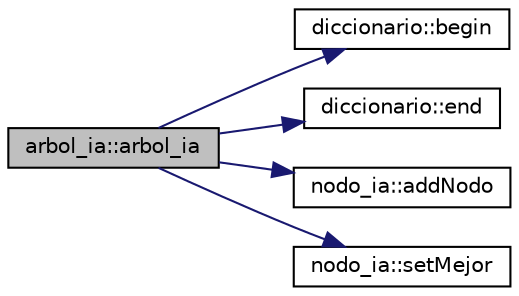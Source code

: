 digraph "arbol_ia::arbol_ia"
{
  edge [fontname="Helvetica",fontsize="10",labelfontname="Helvetica",labelfontsize="10"];
  node [fontname="Helvetica",fontsize="10",shape=record];
  rankdir="LR";
  Node0 [label="arbol_ia::arbol_ia",height=0.2,width=0.4,color="black", fillcolor="grey75", style="filled", fontcolor="black"];
  Node0 -> Node1 [color="midnightblue",fontsize="10",style="solid",fontname="Helvetica"];
  Node1 [label="diccionario::begin",height=0.2,width=0.4,color="black", fillcolor="white", style="filled",URL="$classdiccionario.html#adba055a794058da42dcf9aadd42d5af3",tooltip="Iterador al inicio del diccionario. "];
  Node0 -> Node2 [color="midnightblue",fontsize="10",style="solid",fontname="Helvetica"];
  Node2 [label="diccionario::end",height=0.2,width=0.4,color="black", fillcolor="white", style="filled",URL="$classdiccionario.html#a1b1a27edea2318871e71ed88bd81835d",tooltip="Iterador al final del diccionario. "];
  Node0 -> Node3 [color="midnightblue",fontsize="10",style="solid",fontname="Helvetica"];
  Node3 [label="nodo_ia::addNodo",height=0.2,width=0.4,color="black", fillcolor="white", style="filled",URL="$classnodo__ia.html#a589c76393ea4e0bf78e1361a06687837",tooltip="Crea un nodo hijo. "];
  Node0 -> Node4 [color="midnightblue",fontsize="10",style="solid",fontname="Helvetica"];
  Node4 [label="nodo_ia::setMejor",height=0.2,width=0.4,color="black", fillcolor="white", style="filled",URL="$classnodo__ia.html#af1a7305290959b1cad13571028726a8e",tooltip="Coloca el valor correcto en el nodo y sus nodos hijos. "];
}

